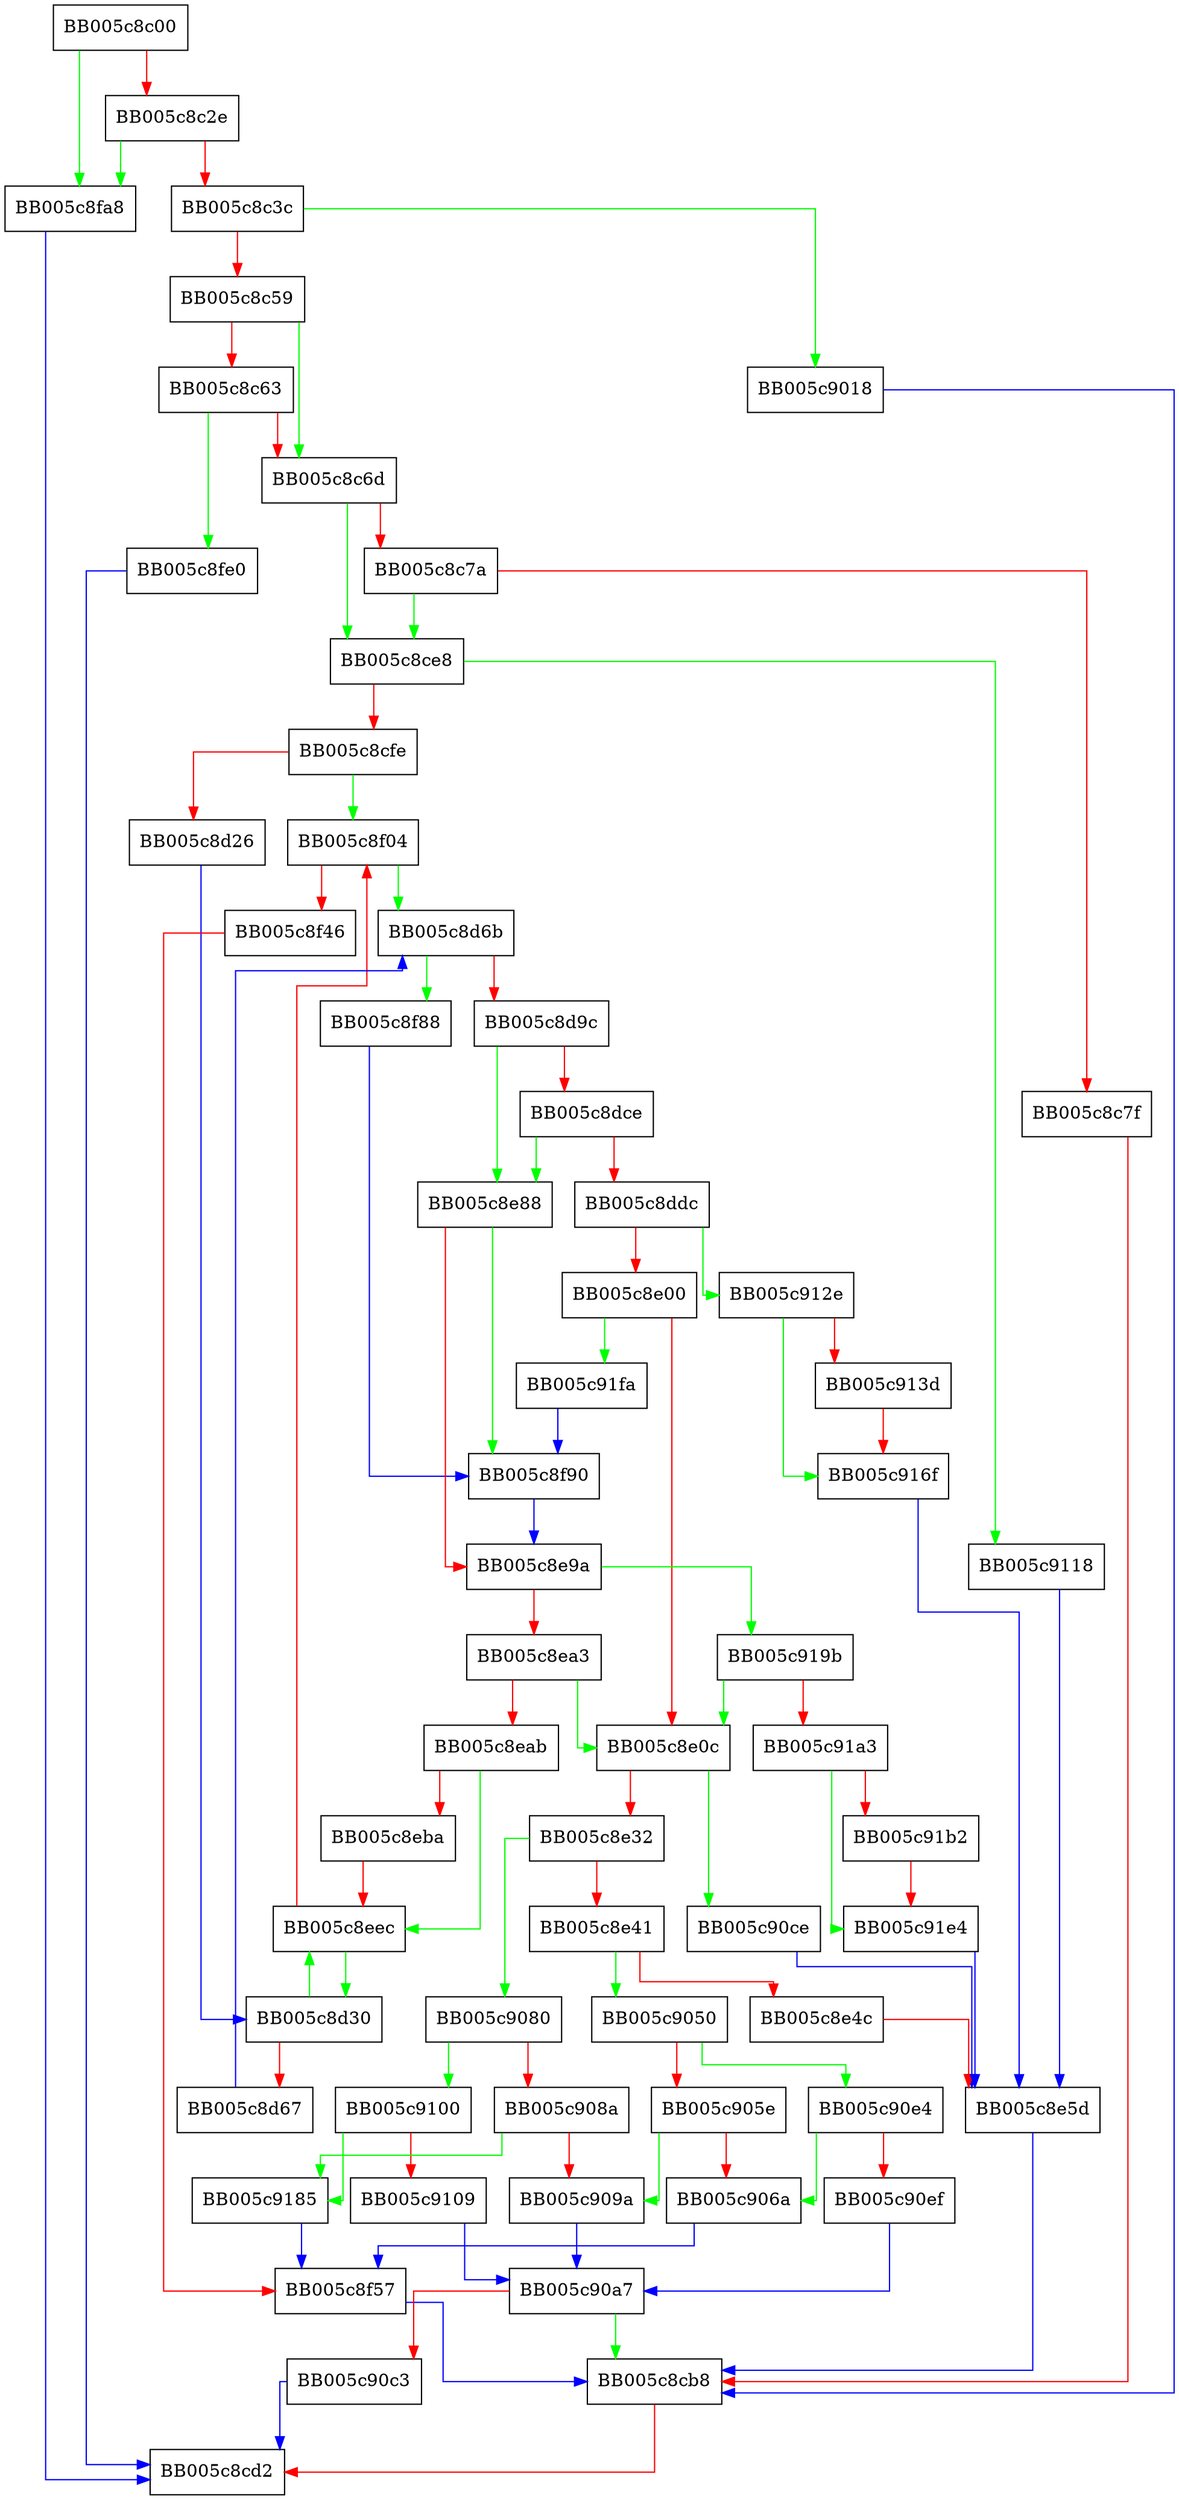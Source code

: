 digraph evp_kem_init {
  node [shape="box"];
  graph [splines=ortho];
  BB005c8c00 -> BB005c8fa8 [color="green"];
  BB005c8c00 -> BB005c8c2e [color="red"];
  BB005c8c2e -> BB005c8fa8 [color="green"];
  BB005c8c2e -> BB005c8c3c [color="red"];
  BB005c8c3c -> BB005c9018 [color="green"];
  BB005c8c3c -> BB005c8c59 [color="red"];
  BB005c8c59 -> BB005c8c6d [color="green"];
  BB005c8c59 -> BB005c8c63 [color="red"];
  BB005c8c63 -> BB005c8fe0 [color="green"];
  BB005c8c63 -> BB005c8c6d [color="red"];
  BB005c8c6d -> BB005c8ce8 [color="green"];
  BB005c8c6d -> BB005c8c7a [color="red"];
  BB005c8c7a -> BB005c8ce8 [color="green"];
  BB005c8c7a -> BB005c8c7f [color="red"];
  BB005c8c7f -> BB005c8cb8 [color="red"];
  BB005c8cb8 -> BB005c8cd2 [color="red"];
  BB005c8ce8 -> BB005c9118 [color="green"];
  BB005c8ce8 -> BB005c8cfe [color="red"];
  BB005c8cfe -> BB005c8f04 [color="green"];
  BB005c8cfe -> BB005c8d26 [color="red"];
  BB005c8d26 -> BB005c8d30 [color="blue"];
  BB005c8d30 -> BB005c8eec [color="green"];
  BB005c8d30 -> BB005c8d67 [color="red"];
  BB005c8d67 -> BB005c8d6b [color="blue"];
  BB005c8d6b -> BB005c8f88 [color="green"];
  BB005c8d6b -> BB005c8d9c [color="red"];
  BB005c8d9c -> BB005c8e88 [color="green"];
  BB005c8d9c -> BB005c8dce [color="red"];
  BB005c8dce -> BB005c8e88 [color="green"];
  BB005c8dce -> BB005c8ddc [color="red"];
  BB005c8ddc -> BB005c912e [color="green"];
  BB005c8ddc -> BB005c8e00 [color="red"];
  BB005c8e00 -> BB005c91fa [color="green"];
  BB005c8e00 -> BB005c8e0c [color="red"];
  BB005c8e0c -> BB005c90ce [color="green"];
  BB005c8e0c -> BB005c8e32 [color="red"];
  BB005c8e32 -> BB005c9080 [color="green"];
  BB005c8e32 -> BB005c8e41 [color="red"];
  BB005c8e41 -> BB005c9050 [color="green"];
  BB005c8e41 -> BB005c8e4c [color="red"];
  BB005c8e4c -> BB005c8e5d [color="red"];
  BB005c8e5d -> BB005c8cb8 [color="blue"];
  BB005c8e88 -> BB005c8f90 [color="green"];
  BB005c8e88 -> BB005c8e9a [color="red"];
  BB005c8e9a -> BB005c919b [color="green"];
  BB005c8e9a -> BB005c8ea3 [color="red"];
  BB005c8ea3 -> BB005c8e0c [color="green"];
  BB005c8ea3 -> BB005c8eab [color="red"];
  BB005c8eab -> BB005c8eec [color="green"];
  BB005c8eab -> BB005c8eba [color="red"];
  BB005c8eba -> BB005c8eec [color="red"];
  BB005c8eec -> BB005c8d30 [color="green"];
  BB005c8eec -> BB005c8f04 [color="red"];
  BB005c8f04 -> BB005c8d6b [color="green"];
  BB005c8f04 -> BB005c8f46 [color="red"];
  BB005c8f46 -> BB005c8f57 [color="red"];
  BB005c8f57 -> BB005c8cb8 [color="blue"];
  BB005c8f88 -> BB005c8f90 [color="blue"];
  BB005c8f90 -> BB005c8e9a [color="blue"];
  BB005c8fa8 -> BB005c8cd2 [color="blue"];
  BB005c8fe0 -> BB005c8cd2 [color="blue"];
  BB005c9018 -> BB005c8cb8 [color="blue"];
  BB005c9050 -> BB005c90e4 [color="green"];
  BB005c9050 -> BB005c905e [color="red"];
  BB005c905e -> BB005c909a [color="green"];
  BB005c905e -> BB005c906a [color="red"];
  BB005c906a -> BB005c8f57 [color="blue"];
  BB005c9080 -> BB005c9100 [color="green"];
  BB005c9080 -> BB005c908a [color="red"];
  BB005c908a -> BB005c9185 [color="green"];
  BB005c908a -> BB005c909a [color="red"];
  BB005c909a -> BB005c90a7 [color="blue"];
  BB005c90a7 -> BB005c8cb8 [color="green"];
  BB005c90a7 -> BB005c90c3 [color="red"];
  BB005c90c3 -> BB005c8cd2 [color="blue"];
  BB005c90ce -> BB005c8e5d [color="blue"];
  BB005c90e4 -> BB005c906a [color="green"];
  BB005c90e4 -> BB005c90ef [color="red"];
  BB005c90ef -> BB005c90a7 [color="blue"];
  BB005c9100 -> BB005c9185 [color="green"];
  BB005c9100 -> BB005c9109 [color="red"];
  BB005c9109 -> BB005c90a7 [color="blue"];
  BB005c9118 -> BB005c8e5d [color="blue"];
  BB005c912e -> BB005c916f [color="green"];
  BB005c912e -> BB005c913d [color="red"];
  BB005c913d -> BB005c916f [color="red"];
  BB005c916f -> BB005c8e5d [color="blue"];
  BB005c9185 -> BB005c8f57 [color="blue"];
  BB005c919b -> BB005c8e0c [color="green"];
  BB005c919b -> BB005c91a3 [color="red"];
  BB005c91a3 -> BB005c91e4 [color="green"];
  BB005c91a3 -> BB005c91b2 [color="red"];
  BB005c91b2 -> BB005c91e4 [color="red"];
  BB005c91e4 -> BB005c8e5d [color="blue"];
  BB005c91fa -> BB005c8f90 [color="blue"];
}